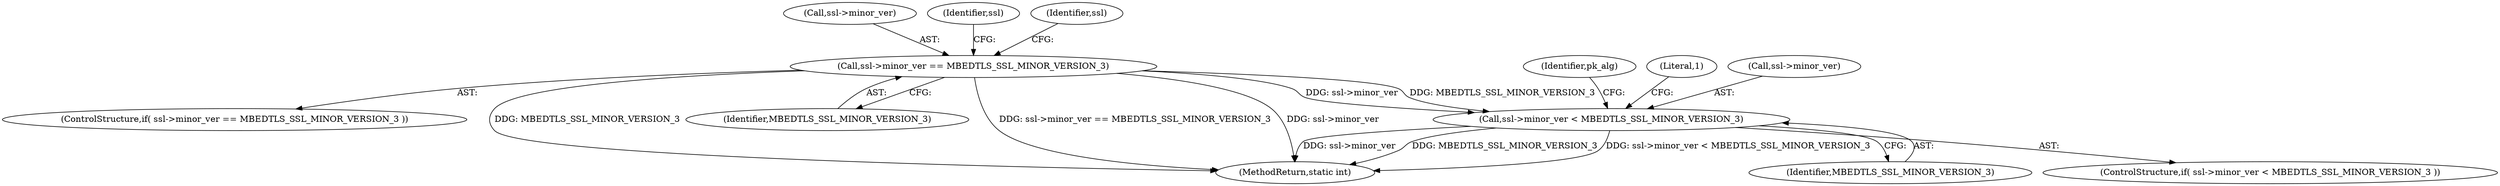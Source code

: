 digraph "0_mbedtls_a1098f81c252b317ad34ea978aea2bc47760b215@pointer" {
"1000536" [label="(Call,ssl->minor_ver < MBEDTLS_SSL_MINOR_VERSION_3)"];
"1000491" [label="(Call,ssl->minor_ver == MBEDTLS_SSL_MINOR_VERSION_3)"];
"1000760" [label="(MethodReturn,static int)"];
"1000492" [label="(Call,ssl->minor_ver)"];
"1000495" [label="(Identifier,MBEDTLS_SSL_MINOR_VERSION_3)"];
"1000536" [label="(Call,ssl->minor_ver < MBEDTLS_SSL_MINOR_VERSION_3)"];
"1000535" [label="(ControlStructure,if( ssl->minor_ver < MBEDTLS_SSL_MINOR_VERSION_3 ))"];
"1000491" [label="(Call,ssl->minor_ver == MBEDTLS_SSL_MINOR_VERSION_3)"];
"1000500" [label="(Identifier,ssl)"];
"1000543" [label="(Identifier,pk_alg)"];
"1000490" [label="(ControlStructure,if( ssl->minor_ver == MBEDTLS_SSL_MINOR_VERSION_3 ))"];
"1000538" [label="(Identifier,ssl)"];
"1000540" [label="(Identifier,MBEDTLS_SSL_MINOR_VERSION_3)"];
"1000560" [label="(Literal,1)"];
"1000537" [label="(Call,ssl->minor_ver)"];
"1000536" -> "1000535"  [label="AST: "];
"1000536" -> "1000540"  [label="CFG: "];
"1000537" -> "1000536"  [label="AST: "];
"1000540" -> "1000536"  [label="AST: "];
"1000543" -> "1000536"  [label="CFG: "];
"1000560" -> "1000536"  [label="CFG: "];
"1000536" -> "1000760"  [label="DDG: MBEDTLS_SSL_MINOR_VERSION_3"];
"1000536" -> "1000760"  [label="DDG: ssl->minor_ver < MBEDTLS_SSL_MINOR_VERSION_3"];
"1000536" -> "1000760"  [label="DDG: ssl->minor_ver"];
"1000491" -> "1000536"  [label="DDG: ssl->minor_ver"];
"1000491" -> "1000536"  [label="DDG: MBEDTLS_SSL_MINOR_VERSION_3"];
"1000491" -> "1000490"  [label="AST: "];
"1000491" -> "1000495"  [label="CFG: "];
"1000492" -> "1000491"  [label="AST: "];
"1000495" -> "1000491"  [label="AST: "];
"1000500" -> "1000491"  [label="CFG: "];
"1000538" -> "1000491"  [label="CFG: "];
"1000491" -> "1000760"  [label="DDG: MBEDTLS_SSL_MINOR_VERSION_3"];
"1000491" -> "1000760"  [label="DDG: ssl->minor_ver == MBEDTLS_SSL_MINOR_VERSION_3"];
"1000491" -> "1000760"  [label="DDG: ssl->minor_ver"];
}
